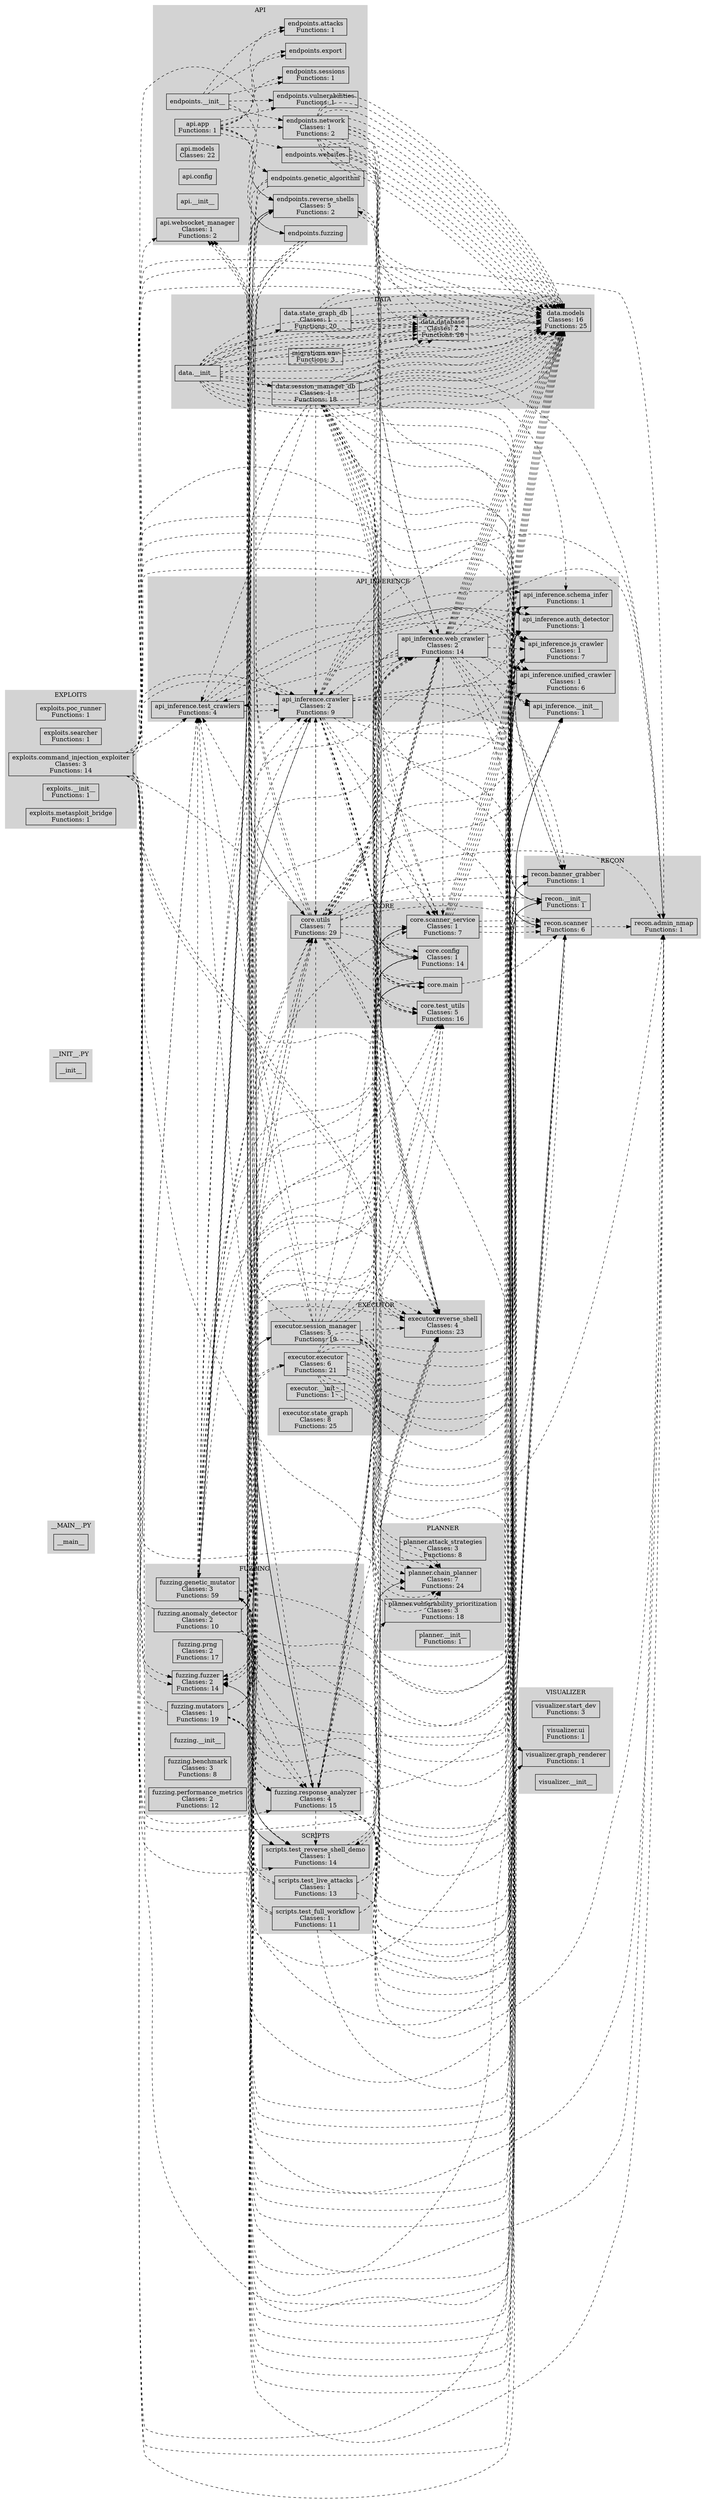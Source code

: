 // DragonShard Module Diagram
digraph {
	rankdir=LR
	subgraph "cluster___main__.py" {
		label="__MAIN__.PY"
		style=filled
		color=lightgrey
		__main__ [label="__main__\n" shape=box]
	}
	subgraph "cluster___init__.py" {
		label="__INIT__.PY"
		style=filled
		color=lightgrey
		__init__ [label="__init__\n" shape=box]
	}
	subgraph cluster_executor {
		label=EXECUTOR
		style=filled
		color=lightgrey
		"executor.executor" [label="executor.executor\nClasses: 6\nFunctions: 21" shape=box]
		"executor.session_manager" [label="executor.session_manager\nClasses: 5\nFunctions: 19" shape=box]
		"executor.reverse_shell" [label="executor.reverse_shell\nClasses: 4\nFunctions: 23" shape=box]
		"executor.__init__" [label="executor.__init__\nFunctions: 1" shape=box]
		"executor.state_graph" [label="executor.state_graph\nClasses: 8\nFunctions: 25" shape=box]
	}
	subgraph cluster_visualizer {
		label=VISUALIZER
		style=filled
		color=lightgrey
		"visualizer.start_dev" [label="visualizer.start_dev\nFunctions: 3" shape=box]
		"visualizer.ui" [label="visualizer.ui\nFunctions: 1" shape=box]
		"visualizer.graph_renderer" [label="visualizer.graph_renderer\nFunctions: 1" shape=box]
		"visualizer.__init__" [label="visualizer.__init__\n" shape=box]
	}
	subgraph cluster_planner {
		label=PLANNER
		style=filled
		color=lightgrey
		"planner.attack_strategies" [label="planner.attack_strategies\nClasses: 3\nFunctions: 8" shape=box]
		"planner.chain_planner" [label="planner.chain_planner\nClasses: 7\nFunctions: 24" shape=box]
		"planner.vulnerability_prioritization" [label="planner.vulnerability_prioritization\nClasses: 3\nFunctions: 18" shape=box]
		"planner.__init__" [label="planner.__init__\nFunctions: 1" shape=box]
	}
	subgraph cluster_data {
		label=DATA
		style=filled
		color=lightgrey
		"data.database" [label="data.database\nClasses: 2\nFunctions: 20" shape=box]
		"data.session_manager_db" [label="data.session_manager_db\nClasses: 1\nFunctions: 18" shape=box]
		"data.state_graph_db" [label="data.state_graph_db\nClasses: 1\nFunctions: 20" shape=box]
		"data.models" [label="data.models\nClasses: 16\nFunctions: 25" shape=box]
		"data.__init__" [label="data.__init__\n" shape=box]
		"migrations.env" [label="migrations.env\nFunctions: 3" shape=box]
	}
	subgraph cluster_exploits {
		label=EXPLOITS
		style=filled
		color=lightgrey
		"exploits.poc_runner" [label="exploits.poc_runner\nFunctions: 1" shape=box]
		"exploits.searcher" [label="exploits.searcher\nFunctions: 1" shape=box]
		"exploits.command_injection_exploiter" [label="exploits.command_injection_exploiter\nClasses: 3\nFunctions: 14" shape=box]
		"exploits.__init__" [label="exploits.__init__\nFunctions: 1" shape=box]
		"exploits.metasploit_bridge" [label="exploits.metasploit_bridge\nFunctions: 1" shape=box]
	}
	subgraph cluster_core {
		label=CORE
		style=filled
		color=lightgrey
		"core.scanner_service" [label="core.scanner_service\nClasses: 1\nFunctions: 7" shape=box]
		"core.config" [label="core.config\nClasses: 1\nFunctions: 14" shape=box]
		"core.test_utils" [label="core.test_utils\nClasses: 5\nFunctions: 16" shape=box]
		"core.utils" [label="core.utils\nClasses: 7\nFunctions: 29" shape=box]
		"core.main" [label="core.main\n" shape=box]
	}
	subgraph cluster_recon {
		label=RECON
		style=filled
		color=lightgrey
		"recon.banner_grabber" [label="recon.banner_grabber\nFunctions: 1" shape=box]
		"recon.admin_nmap" [label="recon.admin_nmap\nFunctions: 1" shape=box]
		"recon.scanner" [label="recon.scanner\nFunctions: 6" shape=box]
		"recon.__init__" [label="recon.__init__\nFunctions: 1" shape=box]
	}
	subgraph cluster_api {
		label=API
		style=filled
		color=lightgrey
		"api.app" [label="api.app\nFunctions: 1" shape=box]
		"api.websocket_manager" [label="api.websocket_manager\nClasses: 1\nFunctions: 2" shape=box]
		"api.models" [label="api.models\nClasses: 22\n" shape=box]
		"api.config" [label="api.config\n" shape=box]
		"api.__init__" [label="api.__init__\n" shape=box]
		"endpoints.attacks" [label="endpoints.attacks\nFunctions: 1" shape=box]
		"endpoints.fuzzing" [label="endpoints.fuzzing\n" shape=box]
		"endpoints.websites" [label="endpoints.websites\n" shape=box]
		"endpoints.vulnerabilities" [label="endpoints.vulnerabilities\nFunctions: 1" shape=box]
		"endpoints.genetic_algorithm" [label="endpoints.genetic_algorithm\n" shape=box]
		"endpoints.reverse_shells" [label="endpoints.reverse_shells\nClasses: 5\nFunctions: 2" shape=box]
		"endpoints.__init__" [label="endpoints.__init__\n" shape=box]
		"endpoints.sessions" [label="endpoints.sessions\nFunctions: 1" shape=box]
		"endpoints.export" [label="endpoints.export\n" shape=box]
		"endpoints.network" [label="endpoints.network\nClasses: 1\nFunctions: 2" shape=box]
	}
	subgraph cluster_api_inference {
		label=API_INFERENCE
		style=filled
		color=lightgrey
		"api_inference.unified_crawler" [label="api_inference.unified_crawler\nClasses: 1\nFunctions: 6" shape=box]
		"api_inference.test_crawlers" [label="api_inference.test_crawlers\nFunctions: 4" shape=box]
		"api_inference.schema_infer" [label="api_inference.schema_infer\nFunctions: 1" shape=box]
		"api_inference.auth_detector" [label="api_inference.auth_detector\nFunctions: 1" shape=box]
		"api_inference.js_crawler" [label="api_inference.js_crawler\nClasses: 1\nFunctions: 7" shape=box]
		"api_inference.__init__" [label="api_inference.__init__\nFunctions: 1" shape=box]
		"api_inference.web_crawler" [label="api_inference.web_crawler\nClasses: 2\nFunctions: 14" shape=box]
		"api_inference.crawler" [label="api_inference.crawler\nClasses: 2\nFunctions: 9" shape=box]
	}
	subgraph cluster_scripts {
		label=SCRIPTS
		style=filled
		color=lightgrey
		"scripts.test_live_attacks" [label="scripts.test_live_attacks\nClasses: 1\nFunctions: 13" shape=box]
		"scripts.test_full_workflow" [label="scripts.test_full_workflow\nClasses: 1\nFunctions: 11" shape=box]
		"scripts.test_reverse_shell_demo" [label="scripts.test_reverse_shell_demo\nClasses: 1\nFunctions: 14" shape=box]
	}
	subgraph cluster_fuzzing {
		label=FUZZING
		style=filled
		color=lightgrey
		"fuzzing.genetic_mutator" [label="fuzzing.genetic_mutator\nClasses: 3\nFunctions: 59" shape=box]
		"fuzzing.anomaly_detector" [label="fuzzing.anomaly_detector\nClasses: 2\nFunctions: 10" shape=box]
		"fuzzing.response_analyzer" [label="fuzzing.response_analyzer\nClasses: 4\nFunctions: 15" shape=box]
		"fuzzing.prng" [label="fuzzing.prng\nClasses: 2\nFunctions: 17" shape=box]
		"fuzzing.mutators" [label="fuzzing.mutators\nClasses: 1\nFunctions: 19" shape=box]
		"fuzzing.fuzzer" [label="fuzzing.fuzzer\nClasses: 2\nFunctions: 14" shape=box]
		"fuzzing.__init__" [label="fuzzing.__init__\n" shape=box]
		"fuzzing.benchmark" [label="fuzzing.benchmark\nClasses: 3\nFunctions: 8" shape=box]
		"fuzzing.performance_metrics" [label="fuzzing.performance_metrics\nClasses: 2\nFunctions: 12" shape=box]
	}
	"executor.executor" -> "api_inference.unified_crawler" [style=dashed]
	"executor.executor" -> "fuzzing.fuzzer" [style=dashed]
	"executor.executor" -> "planner.chain_planner" [style=dashed]
	"executor.executor" -> "planner.chain_planner" [style=dashed]
	"executor.executor" -> "planner.chain_planner" [style=dashed]
	"executor.executor" -> "planner.chain_planner" [style=dashed]
	"executor.executor" -> "planner.chain_planner" [style=dashed]
	"executor.executor" -> "planner.chain_planner" [style=dashed]
	"executor.executor" -> "planner.chain_planner" [style=dashed]
	"executor.executor" -> "planner.chain_planner" [style=dashed]
	"executor.executor" -> "planner.chain_planner" [style=dashed]
	"executor.executor" -> "planner.chain_planner" [style=dashed]
	"executor.session_manager" -> "executor.reverse_shell" [style=dashed]
	"executor.session_manager" -> "visualizer.graph_renderer" [style=dashed]
	"executor.session_manager" -> "core.scanner_service" [style=dashed]
	"executor.session_manager" -> "core.config" [style=dashed]
	"executor.session_manager" -> "core.test_utils" [style=dashed]
	"executor.session_manager" -> "core.utils" [style=dashed]
	"executor.session_manager" -> "core.main" [style=dashed]
	"executor.session_manager" -> "recon.banner_grabber" [style=dashed]
	"executor.session_manager" -> "recon.admin_nmap" [style=dashed]
	"executor.session_manager" -> "recon.scanner" [style=dashed]
	"executor.session_manager" -> "recon.__init__" [style=dashed]
	"executor.session_manager" -> "api_inference.unified_crawler" [style=dashed]
	"executor.session_manager" -> "api_inference.test_crawlers" [style=dashed]
	"executor.session_manager" -> "api_inference.schema_infer" [style=dashed]
	"executor.session_manager" -> "api_inference.auth_detector" [style=dashed]
	"executor.session_manager" -> "api_inference.js_crawler" [style=dashed]
	"executor.session_manager" -> "api_inference.__init__" [style=dashed]
	"executor.session_manager" -> "api_inference.web_crawler" [style=dashed]
	"executor.session_manager" -> "api_inference.crawler" [style=dashed]
	"executor.session_manager" -> "scripts.test_reverse_shell_demo" [style=dashed]
	"executor.session_manager" -> "fuzzing.response_analyzer" [style=dashed]
	"executor.session_manager" -> "endpoints.reverse_shells" [style=dashed]
	"executor.reverse_shell" -> "api.websocket_manager" [style=dashed]
	"data.database" -> "data.models" [style=dashed]
	"data.session_manager_db" -> "data.database" [style=dashed]
	"data.session_manager_db" -> "data.models" [style=dashed]
	"data.session_manager_db" -> "data.models" [style=dashed]
	"data.session_manager_db" -> "data.models" [style=dashed]
	"data.session_manager_db" -> "data.models" [style=dashed]
	"data.session_manager_db" -> "executor.reverse_shell" [style=dashed]
	"data.session_manager_db" -> "visualizer.graph_renderer" [style=dashed]
	"data.session_manager_db" -> "core.scanner_service" [style=dashed]
	"data.session_manager_db" -> "core.config" [style=dashed]
	"data.session_manager_db" -> "core.test_utils" [style=dashed]
	"data.session_manager_db" -> "core.utils" [style=dashed]
	"data.session_manager_db" -> "core.main" [style=dashed]
	"data.session_manager_db" -> "recon.banner_grabber" [style=dashed]
	"data.session_manager_db" -> "recon.admin_nmap" [style=dashed]
	"data.session_manager_db" -> "recon.scanner" [style=dashed]
	"data.session_manager_db" -> "recon.__init__" [style=dashed]
	"data.session_manager_db" -> "api_inference.unified_crawler" [style=dashed]
	"data.session_manager_db" -> "api_inference.test_crawlers" [style=dashed]
	"data.session_manager_db" -> "api_inference.schema_infer" [style=dashed]
	"data.session_manager_db" -> "api_inference.auth_detector" [style=dashed]
	"data.session_manager_db" -> "api_inference.js_crawler" [style=dashed]
	"data.session_manager_db" -> "api_inference.__init__" [style=dashed]
	"data.session_manager_db" -> "api_inference.web_crawler" [style=dashed]
	"data.session_manager_db" -> "api_inference.crawler" [style=dashed]
	"data.session_manager_db" -> "scripts.test_reverse_shell_demo" [style=dashed]
	"data.session_manager_db" -> "fuzzing.response_analyzer" [style=dashed]
	"data.session_manager_db" -> "endpoints.reverse_shells" [style=dashed]
	"data.state_graph_db" -> "data.database" [style=dashed]
	"data.state_graph_db" -> "data.models" [style=dashed]
	"data.state_graph_db" -> "data.models" [style=dashed]
	"data.state_graph_db" -> "data.models" [style=dashed]
	"data.state_graph_db" -> "data.models" [style=dashed]
	"data.state_graph_db" -> "data.models" [style=dashed]
	"data.state_graph_db" -> "data.models" [style=dashed]
	"data.state_graph_db" -> "data.models" [style=dashed]
	"data.__init__" -> "data.database" [style=dashed]
	"data.__init__" -> "data.database" [style=dashed]
	"data.__init__" -> "data.database" [style=dashed]
	"data.__init__" -> "data.database" [style=dashed]
	"data.__init__" -> "data.database" [style=dashed]
	"data.__init__" -> "data.models" [style=dashed]
	"data.__init__" -> "data.models" [style=dashed]
	"data.__init__" -> "data.models" [style=dashed]
	"data.__init__" -> "data.models" [style=dashed]
	"data.__init__" -> "data.models" [style=dashed]
	"data.__init__" -> "data.models" [style=dashed]
	"data.__init__" -> "data.models" [style=dashed]
	"data.__init__" -> "data.models" [style=dashed]
	"data.__init__" -> "data.models" [style=dashed]
	"data.__init__" -> "data.models" [style=dashed]
	"data.__init__" -> "data.models" [style=dashed]
	"data.__init__" -> "data.models" [style=dashed]
	"data.__init__" -> "data.session_manager_db" [style=dashed]
	"data.__init__" -> "data.state_graph_db" [style=dashed]
	"exploits.command_injection_exploiter" -> "executor.reverse_shell" [style=dashed]
	"exploits.command_injection_exploiter" -> "visualizer.graph_renderer" [style=dashed]
	"exploits.command_injection_exploiter" -> "core.scanner_service" [style=dashed]
	"exploits.command_injection_exploiter" -> "core.config" [style=dashed]
	"exploits.command_injection_exploiter" -> "core.test_utils" [style=dashed]
	"exploits.command_injection_exploiter" -> "core.utils" [style=dashed]
	"exploits.command_injection_exploiter" -> "core.main" [style=dashed]
	"exploits.command_injection_exploiter" -> "recon.banner_grabber" [style=dashed]
	"exploits.command_injection_exploiter" -> "recon.admin_nmap" [style=dashed]
	"exploits.command_injection_exploiter" -> "recon.scanner" [style=dashed]
	"exploits.command_injection_exploiter" -> "recon.__init__" [style=dashed]
	"exploits.command_injection_exploiter" -> "api_inference.unified_crawler" [style=dashed]
	"exploits.command_injection_exploiter" -> "api_inference.test_crawlers" [style=dashed]
	"exploits.command_injection_exploiter" -> "api_inference.schema_infer" [style=dashed]
	"exploits.command_injection_exploiter" -> "api_inference.auth_detector" [style=dashed]
	"exploits.command_injection_exploiter" -> "api_inference.js_crawler" [style=dashed]
	"exploits.command_injection_exploiter" -> "api_inference.__init__" [style=dashed]
	"exploits.command_injection_exploiter" -> "api_inference.web_crawler" [style=dashed]
	"exploits.command_injection_exploiter" -> "api_inference.crawler" [style=dashed]
	"exploits.command_injection_exploiter" -> "scripts.test_reverse_shell_demo" [style=dashed]
	"exploits.command_injection_exploiter" -> "fuzzing.response_analyzer" [style=dashed]
	"exploits.command_injection_exploiter" -> "endpoints.reverse_shells" [style=dashed]
	"exploits.command_injection_exploiter" -> "api.websocket_manager" [style=dashed]
	"exploits.command_injection_exploiter" -> "api_inference.crawler" [style=dashed]
	"exploits.command_injection_exploiter" -> "executor.reverse_shell" [style=dashed]
	"exploits.command_injection_exploiter" -> "fuzzing.fuzzer" [style=dashed]
	"exploits.command_injection_exploiter" -> "fuzzing.fuzzer" [style=dashed]
	"core.scanner_service" -> "data.database" [style=dashed]
	"core.scanner_service" -> "data.models" [style=dashed]
	"core.scanner_service" -> "data.models" [style=dashed]
	"core.scanner_service" -> "data.models" [style=dashed]
	"core.scanner_service" -> "data.models" [style=dashed]
	"core.scanner_service" -> "data.models" [style=dashed]
	"core.scanner_service" -> "data.models" [style=dashed]
	"core.scanner_service" -> "recon.scanner" [style=dashed]
	"core.scanner_service" -> "recon.scanner" [style=dashed]
	"core.scanner_service" -> "recon.scanner" [style=dashed]
	"core.utils" -> "executor.reverse_shell" [style=dashed]
	"core.utils" -> "visualizer.graph_renderer" [style=dashed]
	"core.utils" -> "core.scanner_service" [style=dashed]
	"core.utils" -> "core.config" [style=dashed]
	"core.utils" -> "core.test_utils" [style=dashed]
	"core.utils" -> "core.main" [style=dashed]
	"core.utils" -> "recon.banner_grabber" [style=dashed]
	"core.utils" -> "recon.admin_nmap" [style=dashed]
	"core.utils" -> "recon.scanner" [style=dashed]
	"core.utils" -> "recon.__init__" [style=dashed]
	"core.utils" -> "api_inference.unified_crawler" [style=dashed]
	"core.utils" -> "api_inference.test_crawlers" [style=dashed]
	"core.utils" -> "api_inference.schema_infer" [style=dashed]
	"core.utils" -> "api_inference.auth_detector" [style=dashed]
	"core.utils" -> "api_inference.js_crawler" [style=dashed]
	"core.utils" -> "api_inference.__init__" [style=dashed]
	"core.utils" -> "api_inference.web_crawler" [style=dashed]
	"core.utils" -> "api_inference.crawler" [style=dashed]
	"core.utils" -> "scripts.test_reverse_shell_demo" [style=dashed]
	"core.utils" -> "fuzzing.response_analyzer" [style=dashed]
	"core.utils" -> "endpoints.reverse_shells" [style=dashed]
	"core.utils" -> "api.websocket_manager" [style=dashed]
	"core.utils" -> "api.websocket_manager" [style=dashed]
	"core.main" -> "recon.scanner" [style=dashed]
	"recon.scanner" -> "recon.admin_nmap" [style=dashed]
	"api.app" -> "endpoints.attacks" [style=dashed]
	"api.app" -> "endpoints.export" [style=dashed]
	"api.app" -> "endpoints.fuzzing" [style=dashed]
	"api.app" -> "endpoints.genetic_algorithm" [style=dashed]
	"api.app" -> "endpoints.network" [style=dashed]
	"api.app" -> "endpoints.reverse_shells" [style=dashed]
	"api.app" -> "endpoints.sessions" [style=dashed]
	"api.app" -> "endpoints.vulnerabilities" [style=dashed]
	"api.app" -> "endpoints.websites" [style=dashed]
	"api_inference.test_crawlers" -> "api_inference.crawler" [style=dashed]
	"api_inference.test_crawlers" -> "api_inference.js_crawler" [style=dashed]
	"api_inference.test_crawlers" -> "api_inference.unified_crawler" [style=dashed]
	"api_inference.test_crawlers" -> "api_inference.unified_crawler" [style=dashed]
	"api_inference.web_crawler" -> "executor.reverse_shell" [style=dashed]
	"api_inference.web_crawler" -> "visualizer.graph_renderer" [style=dashed]
	"api_inference.web_crawler" -> "core.scanner_service" [style=dashed]
	"api_inference.web_crawler" -> "core.config" [style=dashed]
	"api_inference.web_crawler" -> "core.test_utils" [style=dashed]
	"api_inference.web_crawler" -> "core.utils" [style=dashed]
	"api_inference.web_crawler" -> "core.main" [style=dashed]
	"api_inference.web_crawler" -> "recon.banner_grabber" [style=dashed]
	"api_inference.web_crawler" -> "recon.admin_nmap" [style=dashed]
	"api_inference.web_crawler" -> "recon.scanner" [style=dashed]
	"api_inference.web_crawler" -> "recon.__init__" [style=dashed]
	"api_inference.web_crawler" -> "api_inference.unified_crawler" [style=dashed]
	"api_inference.web_crawler" -> "api_inference.test_crawlers" [style=dashed]
	"api_inference.web_crawler" -> "api_inference.schema_infer" [style=dashed]
	"api_inference.web_crawler" -> "api_inference.auth_detector" [style=dashed]
	"api_inference.web_crawler" -> "api_inference.js_crawler" [style=dashed]
	"api_inference.web_crawler" -> "api_inference.__init__" [style=dashed]
	"api_inference.web_crawler" -> "api_inference.crawler" [style=dashed]
	"api_inference.web_crawler" -> "scripts.test_reverse_shell_demo" [style=dashed]
	"api_inference.web_crawler" -> "fuzzing.response_analyzer" [style=dashed]
	"api_inference.web_crawler" -> "endpoints.reverse_shells" [style=dashed]
	"api_inference.web_crawler" -> "data.models" [style=dashed]
	"api_inference.web_crawler" -> "data.models" [style=dashed]
	"api_inference.web_crawler" -> "data.models" [style=dashed]
	"api_inference.web_crawler" -> "data.models" [style=dashed]
	"api_inference.web_crawler" -> "data.models" [style=dashed]
	"api_inference.web_crawler" -> "data.models" [style=dashed]
	"api_inference.crawler" -> "executor.reverse_shell" [style=dashed]
	"api_inference.crawler" -> "visualizer.graph_renderer" [style=dashed]
	"api_inference.crawler" -> "core.scanner_service" [style=dashed]
	"api_inference.crawler" -> "core.config" [style=dashed]
	"api_inference.crawler" -> "core.test_utils" [style=dashed]
	"api_inference.crawler" -> "core.utils" [style=dashed]
	"api_inference.crawler" -> "core.main" [style=dashed]
	"api_inference.crawler" -> "recon.banner_grabber" [style=dashed]
	"api_inference.crawler" -> "recon.admin_nmap" [style=dashed]
	"api_inference.crawler" -> "recon.scanner" [style=dashed]
	"api_inference.crawler" -> "recon.__init__" [style=dashed]
	"api_inference.crawler" -> "api_inference.unified_crawler" [style=dashed]
	"api_inference.crawler" -> "api_inference.test_crawlers" [style=dashed]
	"api_inference.crawler" -> "api_inference.schema_infer" [style=dashed]
	"api_inference.crawler" -> "api_inference.auth_detector" [style=dashed]
	"api_inference.crawler" -> "api_inference.js_crawler" [style=dashed]
	"api_inference.crawler" -> "api_inference.__init__" [style=dashed]
	"api_inference.crawler" -> "api_inference.web_crawler" [style=dashed]
	"api_inference.crawler" -> "scripts.test_reverse_shell_demo" [style=dashed]
	"api_inference.crawler" -> "fuzzing.response_analyzer" [style=dashed]
	"api_inference.crawler" -> "endpoints.reverse_shells" [style=dashed]
	"scripts.test_live_attacks" -> "api_inference.unified_crawler" [style=dashed]
	"scripts.test_live_attacks" -> "executor.reverse_shell" [style=dashed]
	"scripts.test_live_attacks" -> "executor.session_manager" [style=dashed]
	"scripts.test_live_attacks" -> "fuzzing.fuzzer" [style=dashed]
	"scripts.test_live_attacks" -> "fuzzing.genetic_mutator" [style=dashed]
	"scripts.test_live_attacks" -> "planner.chain_planner" [style=dashed]
	"scripts.test_live_attacks" -> "planner.vulnerability_prioritization" [style=dashed]
	"scripts.test_full_workflow" -> "api_inference.unified_crawler" [style=dashed]
	"scripts.test_full_workflow" -> "executor.executor" [style=dashed]
	"scripts.test_full_workflow" -> "executor.reverse_shell" [style=dashed]
	"scripts.test_full_workflow" -> "executor.session_manager" [style=dashed]
	"scripts.test_full_workflow" -> "fuzzing.fuzzer" [style=dashed]
	"scripts.test_full_workflow" -> "fuzzing.genetic_mutator" [style=dashed]
	"scripts.test_full_workflow" -> "planner.chain_planner" [style=dashed]
	"scripts.test_full_workflow" -> "planner.vulnerability_prioritization" [style=dashed]
	"scripts.test_full_workflow" -> "recon.scanner" [style=dashed]
	"scripts.test_reverse_shell_demo" -> "executor.reverse_shell" [style=dashed]
	"scripts.test_reverse_shell_demo" -> "executor.reverse_shell" [style=dashed]
	"fuzzing.genetic_mutator" -> "executor.reverse_shell" [style=dashed]
	"fuzzing.genetic_mutator" -> "visualizer.graph_renderer" [style=dashed]
	"fuzzing.genetic_mutator" -> "core.scanner_service" [style=dashed]
	"fuzzing.genetic_mutator" -> "core.config" [style=dashed]
	"fuzzing.genetic_mutator" -> "core.test_utils" [style=dashed]
	"fuzzing.genetic_mutator" -> "core.utils" [style=dashed]
	"fuzzing.genetic_mutator" -> "core.main" [style=dashed]
	"fuzzing.genetic_mutator" -> "recon.banner_grabber" [style=dashed]
	"fuzzing.genetic_mutator" -> "recon.admin_nmap" [style=dashed]
	"fuzzing.genetic_mutator" -> "recon.scanner" [style=dashed]
	"fuzzing.genetic_mutator" -> "recon.__init__" [style=dashed]
	"fuzzing.genetic_mutator" -> "api_inference.unified_crawler" [style=dashed]
	"fuzzing.genetic_mutator" -> "api_inference.test_crawlers" [style=dashed]
	"fuzzing.genetic_mutator" -> "api_inference.schema_infer" [style=dashed]
	"fuzzing.genetic_mutator" -> "api_inference.auth_detector" [style=dashed]
	"fuzzing.genetic_mutator" -> "api_inference.js_crawler" [style=dashed]
	"fuzzing.genetic_mutator" -> "api_inference.__init__" [style=dashed]
	"fuzzing.genetic_mutator" -> "api_inference.web_crawler" [style=dashed]
	"fuzzing.genetic_mutator" -> "api_inference.crawler" [style=dashed]
	"fuzzing.genetic_mutator" -> "scripts.test_reverse_shell_demo" [style=dashed]
	"fuzzing.genetic_mutator" -> "fuzzing.response_analyzer" [style=dashed]
	"fuzzing.genetic_mutator" -> "endpoints.reverse_shells" [style=dashed]
	"fuzzing.anomaly_detector" -> "executor.reverse_shell" [style=dashed]
	"fuzzing.anomaly_detector" -> "visualizer.graph_renderer" [style=dashed]
	"fuzzing.anomaly_detector" -> "core.scanner_service" [style=dashed]
	"fuzzing.anomaly_detector" -> "core.config" [style=dashed]
	"fuzzing.anomaly_detector" -> "core.test_utils" [style=dashed]
	"fuzzing.anomaly_detector" -> "core.utils" [style=dashed]
	"fuzzing.anomaly_detector" -> "core.main" [style=dashed]
	"fuzzing.anomaly_detector" -> "recon.banner_grabber" [style=dashed]
	"fuzzing.anomaly_detector" -> "recon.admin_nmap" [style=dashed]
	"fuzzing.anomaly_detector" -> "recon.scanner" [style=dashed]
	"fuzzing.anomaly_detector" -> "recon.__init__" [style=dashed]
	"fuzzing.anomaly_detector" -> "api_inference.unified_crawler" [style=dashed]
	"fuzzing.anomaly_detector" -> "api_inference.test_crawlers" [style=dashed]
	"fuzzing.anomaly_detector" -> "api_inference.schema_infer" [style=dashed]
	"fuzzing.anomaly_detector" -> "api_inference.auth_detector" [style=dashed]
	"fuzzing.anomaly_detector" -> "api_inference.js_crawler" [style=dashed]
	"fuzzing.anomaly_detector" -> "api_inference.__init__" [style=dashed]
	"fuzzing.anomaly_detector" -> "api_inference.web_crawler" [style=dashed]
	"fuzzing.anomaly_detector" -> "api_inference.crawler" [style=dashed]
	"fuzzing.anomaly_detector" -> "scripts.test_reverse_shell_demo" [style=dashed]
	"fuzzing.anomaly_detector" -> "fuzzing.response_analyzer" [style=dashed]
	"fuzzing.anomaly_detector" -> "endpoints.reverse_shells" [style=dashed]
	"fuzzing.response_analyzer" -> "executor.reverse_shell" [style=dashed]
	"fuzzing.response_analyzer" -> "visualizer.graph_renderer" [style=dashed]
	"fuzzing.response_analyzer" -> "core.scanner_service" [style=dashed]
	"fuzzing.response_analyzer" -> "core.config" [style=dashed]
	"fuzzing.response_analyzer" -> "core.test_utils" [style=dashed]
	"fuzzing.response_analyzer" -> "core.utils" [style=dashed]
	"fuzzing.response_analyzer" -> "core.main" [style=dashed]
	"fuzzing.response_analyzer" -> "recon.banner_grabber" [style=dashed]
	"fuzzing.response_analyzer" -> "recon.admin_nmap" [style=dashed]
	"fuzzing.response_analyzer" -> "recon.scanner" [style=dashed]
	"fuzzing.response_analyzer" -> "recon.__init__" [style=dashed]
	"fuzzing.response_analyzer" -> "api_inference.unified_crawler" [style=dashed]
	"fuzzing.response_analyzer" -> "api_inference.test_crawlers" [style=dashed]
	"fuzzing.response_analyzer" -> "api_inference.schema_infer" [style=dashed]
	"fuzzing.response_analyzer" -> "api_inference.auth_detector" [style=dashed]
	"fuzzing.response_analyzer" -> "api_inference.js_crawler" [style=dashed]
	"fuzzing.response_analyzer" -> "api_inference.__init__" [style=dashed]
	"fuzzing.response_analyzer" -> "api_inference.web_crawler" [style=dashed]
	"fuzzing.response_analyzer" -> "api_inference.crawler" [style=dashed]
	"fuzzing.response_analyzer" -> "scripts.test_reverse_shell_demo" [style=dashed]
	"fuzzing.response_analyzer" -> "endpoints.reverse_shells" [style=dashed]
	"fuzzing.mutators" -> "executor.reverse_shell" [style=dashed]
	"fuzzing.mutators" -> "visualizer.graph_renderer" [style=dashed]
	"fuzzing.mutators" -> "core.scanner_service" [style=dashed]
	"fuzzing.mutators" -> "core.config" [style=dashed]
	"fuzzing.mutators" -> "core.test_utils" [style=dashed]
	"fuzzing.mutators" -> "core.utils" [style=dashed]
	"fuzzing.mutators" -> "core.main" [style=dashed]
	"fuzzing.mutators" -> "recon.banner_grabber" [style=dashed]
	"fuzzing.mutators" -> "recon.admin_nmap" [style=dashed]
	"fuzzing.mutators" -> "recon.scanner" [style=dashed]
	"fuzzing.mutators" -> "recon.__init__" [style=dashed]
	"fuzzing.mutators" -> "api_inference.unified_crawler" [style=dashed]
	"fuzzing.mutators" -> "api_inference.test_crawlers" [style=dashed]
	"fuzzing.mutators" -> "api_inference.schema_infer" [style=dashed]
	"fuzzing.mutators" -> "api_inference.auth_detector" [style=dashed]
	"fuzzing.mutators" -> "api_inference.js_crawler" [style=dashed]
	"fuzzing.mutators" -> "api_inference.__init__" [style=dashed]
	"fuzzing.mutators" -> "api_inference.web_crawler" [style=dashed]
	"fuzzing.mutators" -> "api_inference.crawler" [style=dashed]
	"fuzzing.mutators" -> "scripts.test_reverse_shell_demo" [style=dashed]
	"fuzzing.mutators" -> "fuzzing.response_analyzer" [style=dashed]
	"fuzzing.mutators" -> "endpoints.reverse_shells" [style=dashed]
	"migrations.env" -> "data.models" [style=dashed]
	"migrations.env" -> "data.database" [style=dashed]
	"endpoints.fuzzing" -> "fuzzing.fuzzer" [style=dashed]
	"endpoints.fuzzing" -> "fuzzing.fuzzer" [style=dashed]
	"endpoints.fuzzing" -> "fuzzing.genetic_mutator" [style=dashed]
	"endpoints.fuzzing" -> "fuzzing.genetic_mutator" [style=dashed]
	"endpoints.fuzzing" -> "fuzzing.response_analyzer" [style=dashed]
	"endpoints.websites" -> "api_inference.web_crawler" [style=dashed]
	"endpoints.websites" -> "data.database" [style=dashed]
	"endpoints.websites" -> "data.models" [style=dashed]
	"endpoints.websites" -> "data.models" [style=dashed]
	"endpoints.websites" -> "data.models" [style=dashed]
	"endpoints.websites" -> "data.models" [style=dashed]
	"endpoints.genetic_algorithm" -> "fuzzing.genetic_mutator" [style=dashed]
	"endpoints.genetic_algorithm" -> "fuzzing.genetic_mutator" [style=dashed]
	"endpoints.genetic_algorithm" -> "fuzzing.response_analyzer" [style=dashed]
	"endpoints.reverse_shells" -> "executor.reverse_shell" [style=dashed]
	"endpoints.reverse_shells" -> "executor.reverse_shell" [style=dashed]
	"endpoints.__init__" -> "endpoints.attacks" [style=dashed]
	"endpoints.__init__" -> "endpoints.export" [style=dashed]
	"endpoints.__init__" -> "endpoints.fuzzing" [style=dashed]
	"endpoints.__init__" -> "endpoints.network" [style=dashed]
	"endpoints.__init__" -> "endpoints.sessions" [style=dashed]
	"endpoints.__init__" -> "endpoints.vulnerabilities" [style=dashed]
	"endpoints.network" -> "core.scanner_service" [style=dashed]
	"endpoints.network" -> "data.database" [style=dashed]
	"endpoints.network" -> "data.models" [style=dashed]
	"endpoints.network" -> "data.models" [style=dashed]
	"endpoints.network" -> "data.models" [style=dashed]
	"endpoints.network" -> "data.models" [style=dashed]
	"endpoints.network" -> "data.models" [style=dashed]
	"endpoints.network" -> "data.models" [style=dashed]
	"endpoints.network" -> "data.models" [style=dashed]
	"endpoints.network" -> "data.models" [style=dashed]
	"endpoints.network" -> "data.models" [style=dashed]
	"endpoints.network" -> "data.models" [style=dashed]
	"endpoints.network" -> "data.models" [style=dashed]
}
